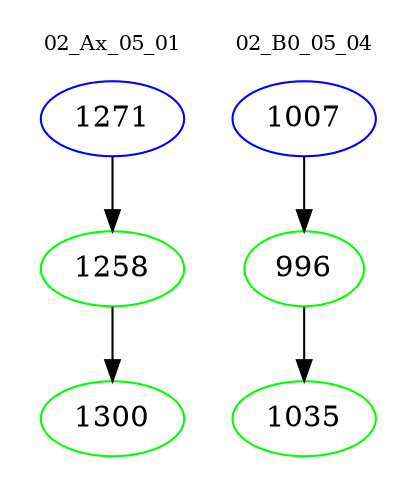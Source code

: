 digraph{
subgraph cluster_0 {
color = white
label = "02_Ax_05_01";
fontsize=10;
T0_1271 [label="1271", color="blue"]
T0_1271 -> T0_1258 [color="black"]
T0_1258 [label="1258", color="green"]
T0_1258 -> T0_1300 [color="black"]
T0_1300 [label="1300", color="green"]
}
subgraph cluster_1 {
color = white
label = "02_B0_05_04";
fontsize=10;
T1_1007 [label="1007", color="blue"]
T1_1007 -> T1_996 [color="black"]
T1_996 [label="996", color="green"]
T1_996 -> T1_1035 [color="black"]
T1_1035 [label="1035", color="green"]
}
}
